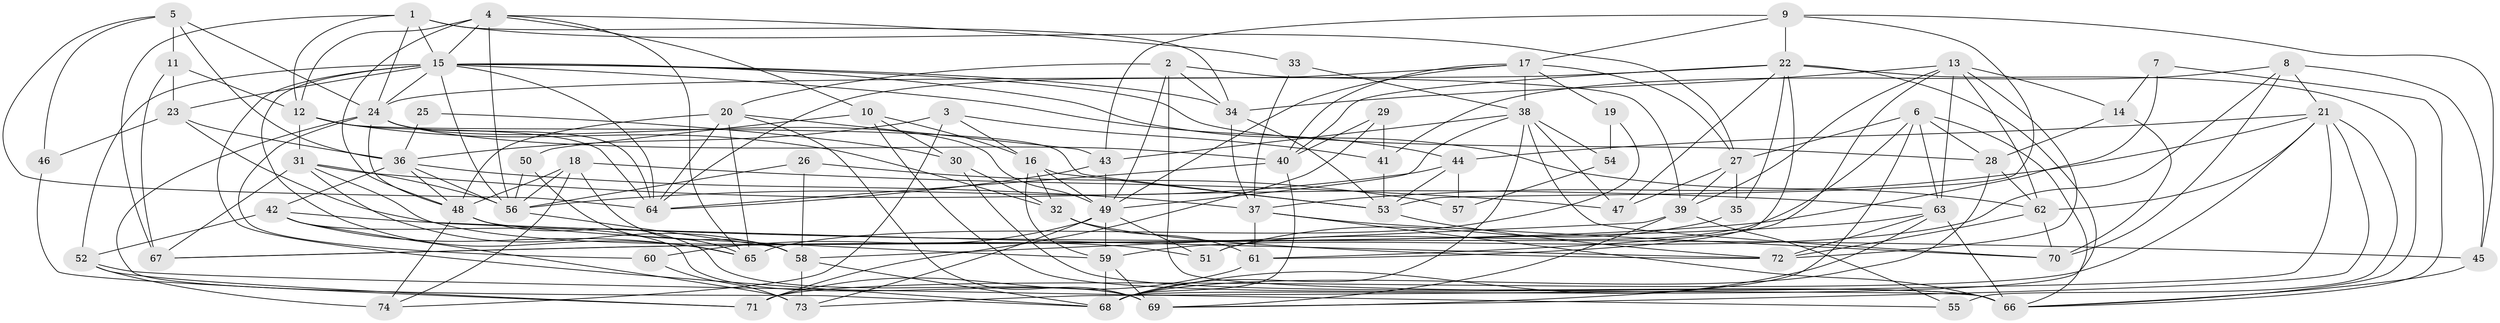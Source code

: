 // original degree distribution, {4: 0.2972972972972973, 7: 0.02702702702702703, 3: 0.23648648648648649, 6: 0.0945945945945946, 5: 0.14864864864864866, 2: 0.16216216216216217, 8: 0.02702702702702703, 9: 0.006756756756756757}
// Generated by graph-tools (version 1.1) at 2025/37/03/04/25 23:37:01]
// undirected, 74 vertices, 207 edges
graph export_dot {
  node [color=gray90,style=filled];
  1;
  2;
  3;
  4;
  5;
  6;
  7;
  8;
  9;
  10;
  11;
  12;
  13;
  14;
  15;
  16;
  17;
  18;
  19;
  20;
  21;
  22;
  23;
  24;
  25;
  26;
  27;
  28;
  29;
  30;
  31;
  32;
  33;
  34;
  35;
  36;
  37;
  38;
  39;
  40;
  41;
  42;
  43;
  44;
  45;
  46;
  47;
  48;
  49;
  50;
  51;
  52;
  53;
  54;
  55;
  56;
  57;
  58;
  59;
  60;
  61;
  62;
  63;
  64;
  65;
  66;
  67;
  68;
  69;
  70;
  71;
  72;
  73;
  74;
  1 -- 12 [weight=1.0];
  1 -- 15 [weight=1.0];
  1 -- 24 [weight=1.0];
  1 -- 27 [weight=1.0];
  1 -- 34 [weight=1.0];
  1 -- 67 [weight=1.0];
  2 -- 20 [weight=1.0];
  2 -- 34 [weight=1.0];
  2 -- 39 [weight=1.0];
  2 -- 49 [weight=1.0];
  2 -- 66 [weight=1.0];
  3 -- 16 [weight=1.0];
  3 -- 36 [weight=1.0];
  3 -- 41 [weight=1.0];
  3 -- 74 [weight=1.0];
  4 -- 10 [weight=1.0];
  4 -- 12 [weight=1.0];
  4 -- 15 [weight=1.0];
  4 -- 33 [weight=1.0];
  4 -- 48 [weight=1.0];
  4 -- 56 [weight=1.0];
  4 -- 65 [weight=1.0];
  5 -- 11 [weight=1.0];
  5 -- 24 [weight=1.0];
  5 -- 36 [weight=1.0];
  5 -- 46 [weight=1.0];
  5 -- 64 [weight=1.0];
  6 -- 27 [weight=1.0];
  6 -- 28 [weight=1.0];
  6 -- 51 [weight=1.0];
  6 -- 63 [weight=2.0];
  6 -- 66 [weight=1.0];
  6 -- 69 [weight=1.0];
  7 -- 14 [weight=1.0];
  7 -- 66 [weight=1.0];
  7 -- 67 [weight=1.0];
  8 -- 21 [weight=1.0];
  8 -- 41 [weight=1.0];
  8 -- 45 [weight=1.0];
  8 -- 59 [weight=1.0];
  8 -- 70 [weight=1.0];
  9 -- 17 [weight=1.0];
  9 -- 22 [weight=1.0];
  9 -- 43 [weight=1.0];
  9 -- 45 [weight=1.0];
  9 -- 53 [weight=1.0];
  10 -- 16 [weight=1.0];
  10 -- 30 [weight=1.0];
  10 -- 50 [weight=1.0];
  10 -- 66 [weight=1.0];
  11 -- 12 [weight=1.0];
  11 -- 23 [weight=1.0];
  11 -- 67 [weight=1.0];
  12 -- 31 [weight=1.0];
  12 -- 32 [weight=1.0];
  12 -- 53 [weight=1.0];
  12 -- 64 [weight=1.0];
  13 -- 14 [weight=1.0];
  13 -- 34 [weight=1.0];
  13 -- 39 [weight=1.0];
  13 -- 61 [weight=1.0];
  13 -- 62 [weight=1.0];
  13 -- 63 [weight=1.0];
  13 -- 72 [weight=1.0];
  14 -- 28 [weight=1.0];
  14 -- 70 [weight=1.0];
  15 -- 23 [weight=1.0];
  15 -- 24 [weight=1.0];
  15 -- 28 [weight=1.0];
  15 -- 34 [weight=1.0];
  15 -- 44 [weight=1.0];
  15 -- 52 [weight=1.0];
  15 -- 56 [weight=1.0];
  15 -- 62 [weight=1.0];
  15 -- 64 [weight=1.0];
  15 -- 65 [weight=1.0];
  15 -- 68 [weight=2.0];
  16 -- 32 [weight=1.0];
  16 -- 49 [weight=1.0];
  16 -- 53 [weight=1.0];
  16 -- 59 [weight=1.0];
  17 -- 19 [weight=1.0];
  17 -- 27 [weight=1.0];
  17 -- 38 [weight=1.0];
  17 -- 40 [weight=1.0];
  17 -- 49 [weight=1.0];
  17 -- 64 [weight=1.0];
  18 -- 47 [weight=1.0];
  18 -- 48 [weight=1.0];
  18 -- 56 [weight=1.0];
  18 -- 58 [weight=1.0];
  18 -- 74 [weight=1.0];
  19 -- 54 [weight=1.0];
  19 -- 65 [weight=1.0];
  20 -- 43 [weight=1.0];
  20 -- 48 [weight=1.0];
  20 -- 64 [weight=1.0];
  20 -- 65 [weight=1.0];
  20 -- 69 [weight=1.0];
  21 -- 37 [weight=1.0];
  21 -- 44 [weight=1.0];
  21 -- 55 [weight=1.0];
  21 -- 62 [weight=1.0];
  21 -- 69 [weight=1.0];
  21 -- 71 [weight=1.0];
  21 -- 73 [weight=1.0];
  22 -- 24 [weight=1.0];
  22 -- 35 [weight=1.0];
  22 -- 40 [weight=1.0];
  22 -- 47 [weight=1.0];
  22 -- 61 [weight=1.0];
  22 -- 66 [weight=1.0];
  22 -- 68 [weight=1.0];
  23 -- 36 [weight=1.0];
  23 -- 46 [weight=1.0];
  23 -- 72 [weight=1.0];
  24 -- 40 [weight=1.0];
  24 -- 48 [weight=1.0];
  24 -- 49 [weight=1.0];
  24 -- 60 [weight=1.0];
  24 -- 64 [weight=1.0];
  24 -- 68 [weight=1.0];
  25 -- 30 [weight=1.0];
  25 -- 36 [weight=1.0];
  26 -- 56 [weight=1.0];
  26 -- 57 [weight=1.0];
  26 -- 58 [weight=1.0];
  27 -- 35 [weight=1.0];
  27 -- 39 [weight=1.0];
  27 -- 47 [weight=1.0];
  28 -- 62 [weight=1.0];
  28 -- 68 [weight=1.0];
  29 -- 40 [weight=1.0];
  29 -- 41 [weight=1.0];
  29 -- 71 [weight=1.0];
  30 -- 32 [weight=1.0];
  30 -- 66 [weight=2.0];
  31 -- 51 [weight=1.0];
  31 -- 56 [weight=1.0];
  31 -- 58 [weight=1.0];
  31 -- 63 [weight=1.0];
  31 -- 67 [weight=1.0];
  32 -- 61 [weight=1.0];
  32 -- 72 [weight=1.0];
  33 -- 37 [weight=1.0];
  33 -- 38 [weight=1.0];
  34 -- 37 [weight=1.0];
  34 -- 53 [weight=1.0];
  35 -- 51 [weight=1.0];
  36 -- 37 [weight=1.0];
  36 -- 42 [weight=1.0];
  36 -- 48 [weight=1.0];
  36 -- 56 [weight=2.0];
  37 -- 61 [weight=1.0];
  37 -- 66 [weight=1.0];
  37 -- 70 [weight=1.0];
  38 -- 43 [weight=1.0];
  38 -- 47 [weight=1.0];
  38 -- 49 [weight=1.0];
  38 -- 54 [weight=2.0];
  38 -- 68 [weight=1.0];
  38 -- 70 [weight=1.0];
  39 -- 55 [weight=1.0];
  39 -- 58 [weight=1.0];
  39 -- 69 [weight=1.0];
  40 -- 64 [weight=1.0];
  40 -- 68 [weight=1.0];
  41 -- 53 [weight=1.0];
  42 -- 45 [weight=1.0];
  42 -- 52 [weight=1.0];
  42 -- 65 [weight=1.0];
  42 -- 69 [weight=1.0];
  42 -- 73 [weight=1.0];
  43 -- 49 [weight=2.0];
  43 -- 64 [weight=1.0];
  44 -- 53 [weight=1.0];
  44 -- 56 [weight=1.0];
  44 -- 57 [weight=1.0];
  45 -- 66 [weight=1.0];
  46 -- 71 [weight=1.0];
  48 -- 59 [weight=1.0];
  48 -- 69 [weight=1.0];
  48 -- 74 [weight=1.0];
  49 -- 51 [weight=1.0];
  49 -- 59 [weight=1.0];
  49 -- 60 [weight=1.0];
  49 -- 73 [weight=1.0];
  50 -- 56 [weight=2.0];
  50 -- 65 [weight=1.0];
  52 -- 55 [weight=1.0];
  52 -- 71 [weight=1.0];
  52 -- 74 [weight=1.0];
  53 -- 72 [weight=1.0];
  54 -- 57 [weight=1.0];
  56 -- 58 [weight=1.0];
  58 -- 68 [weight=1.0];
  58 -- 73 [weight=1.0];
  59 -- 68 [weight=1.0];
  59 -- 69 [weight=1.0];
  60 -- 73 [weight=2.0];
  61 -- 71 [weight=1.0];
  62 -- 70 [weight=1.0];
  62 -- 72 [weight=1.0];
  63 -- 66 [weight=1.0];
  63 -- 67 [weight=1.0];
  63 -- 68 [weight=1.0];
  63 -- 72 [weight=1.0];
}
